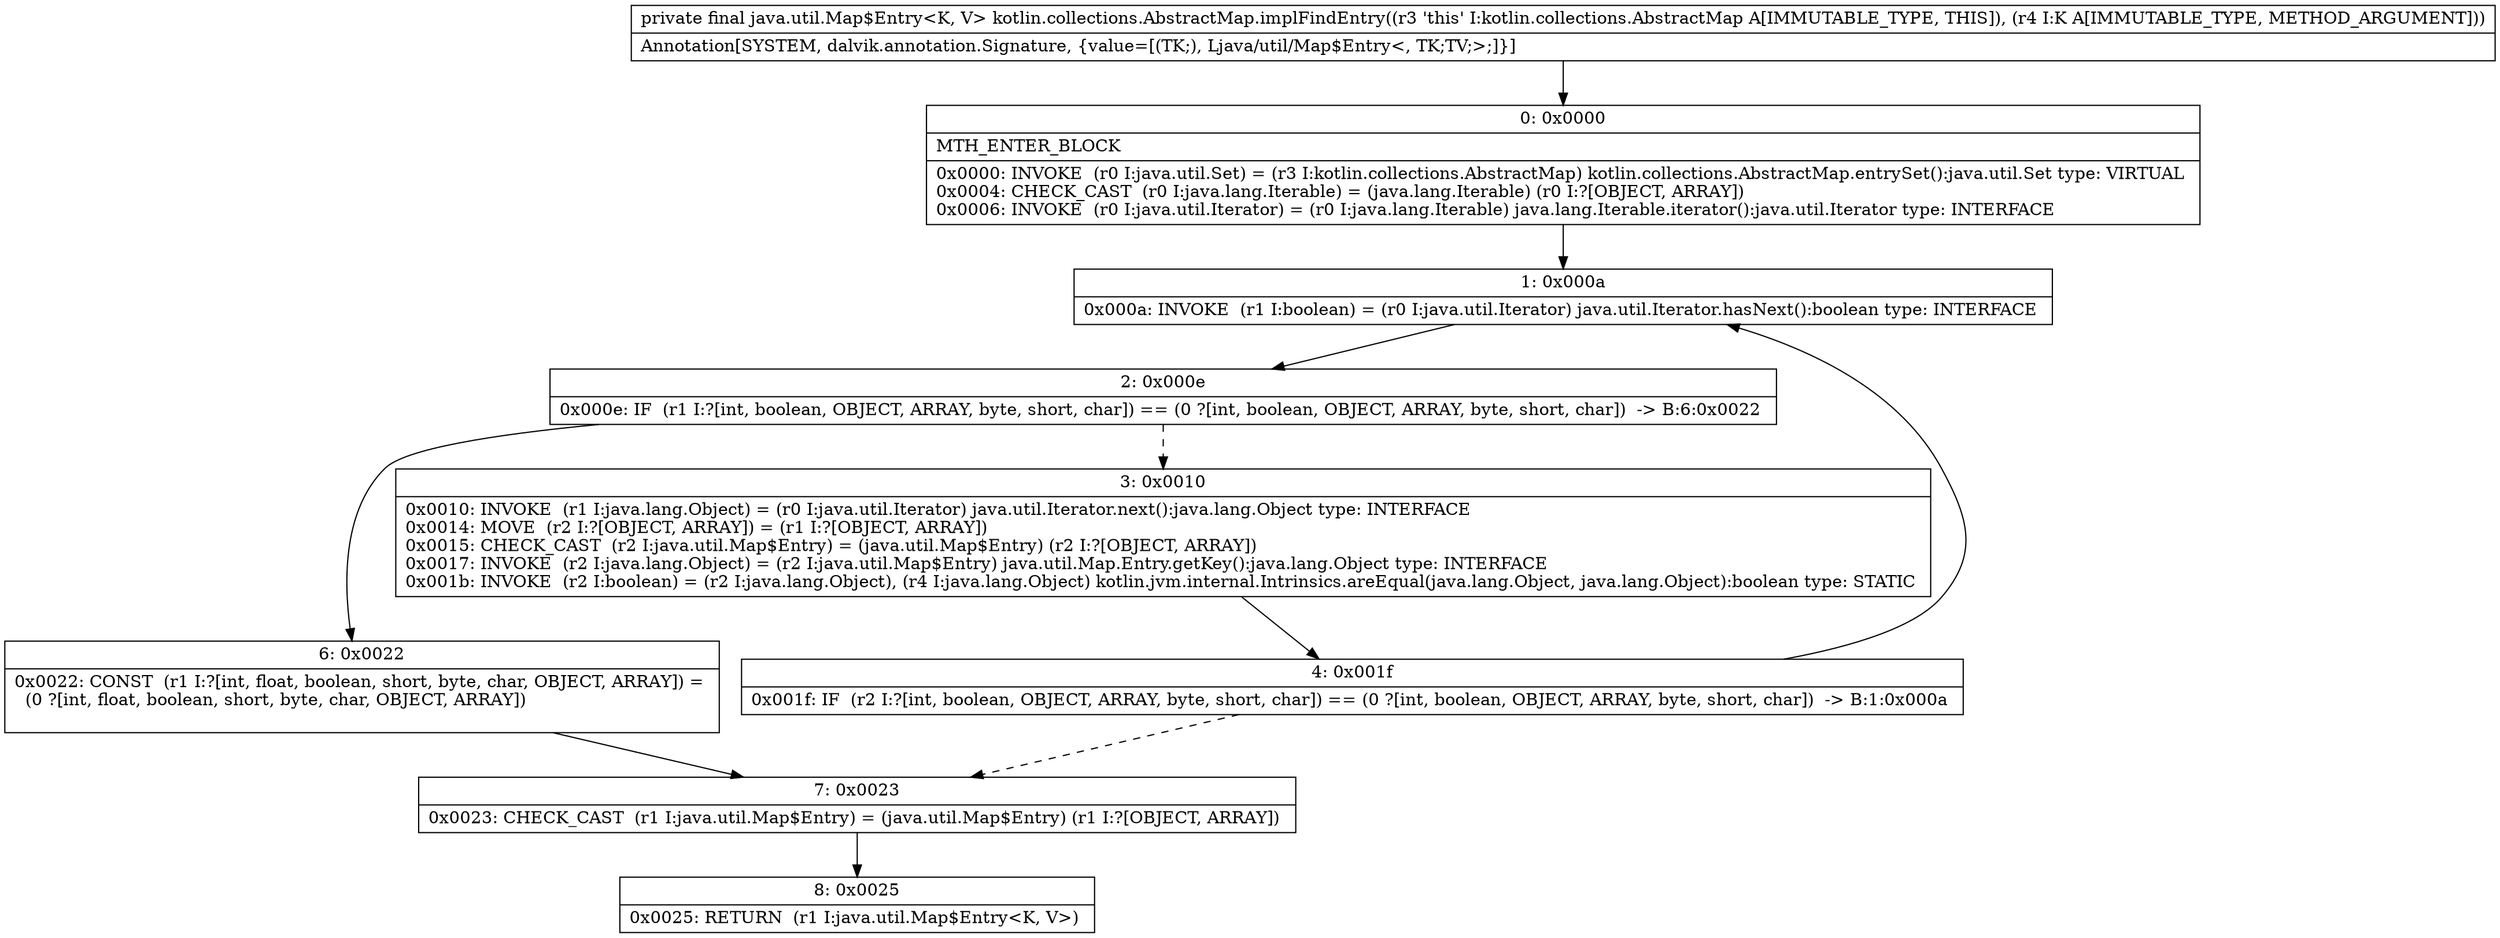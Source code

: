 digraph "CFG forkotlin.collections.AbstractMap.implFindEntry(Ljava\/lang\/Object;)Ljava\/util\/Map$Entry;" {
Node_0 [shape=record,label="{0\:\ 0x0000|MTH_ENTER_BLOCK\l|0x0000: INVOKE  (r0 I:java.util.Set) = (r3 I:kotlin.collections.AbstractMap) kotlin.collections.AbstractMap.entrySet():java.util.Set type: VIRTUAL \l0x0004: CHECK_CAST  (r0 I:java.lang.Iterable) = (java.lang.Iterable) (r0 I:?[OBJECT, ARRAY]) \l0x0006: INVOKE  (r0 I:java.util.Iterator) = (r0 I:java.lang.Iterable) java.lang.Iterable.iterator():java.util.Iterator type: INTERFACE \l}"];
Node_1 [shape=record,label="{1\:\ 0x000a|0x000a: INVOKE  (r1 I:boolean) = (r0 I:java.util.Iterator) java.util.Iterator.hasNext():boolean type: INTERFACE \l}"];
Node_2 [shape=record,label="{2\:\ 0x000e|0x000e: IF  (r1 I:?[int, boolean, OBJECT, ARRAY, byte, short, char]) == (0 ?[int, boolean, OBJECT, ARRAY, byte, short, char])  \-\> B:6:0x0022 \l}"];
Node_3 [shape=record,label="{3\:\ 0x0010|0x0010: INVOKE  (r1 I:java.lang.Object) = (r0 I:java.util.Iterator) java.util.Iterator.next():java.lang.Object type: INTERFACE \l0x0014: MOVE  (r2 I:?[OBJECT, ARRAY]) = (r1 I:?[OBJECT, ARRAY]) \l0x0015: CHECK_CAST  (r2 I:java.util.Map$Entry) = (java.util.Map$Entry) (r2 I:?[OBJECT, ARRAY]) \l0x0017: INVOKE  (r2 I:java.lang.Object) = (r2 I:java.util.Map$Entry) java.util.Map.Entry.getKey():java.lang.Object type: INTERFACE \l0x001b: INVOKE  (r2 I:boolean) = (r2 I:java.lang.Object), (r4 I:java.lang.Object) kotlin.jvm.internal.Intrinsics.areEqual(java.lang.Object, java.lang.Object):boolean type: STATIC \l}"];
Node_4 [shape=record,label="{4\:\ 0x001f|0x001f: IF  (r2 I:?[int, boolean, OBJECT, ARRAY, byte, short, char]) == (0 ?[int, boolean, OBJECT, ARRAY, byte, short, char])  \-\> B:1:0x000a \l}"];
Node_6 [shape=record,label="{6\:\ 0x0022|0x0022: CONST  (r1 I:?[int, float, boolean, short, byte, char, OBJECT, ARRAY]) = \l  (0 ?[int, float, boolean, short, byte, char, OBJECT, ARRAY])\l \l}"];
Node_7 [shape=record,label="{7\:\ 0x0023|0x0023: CHECK_CAST  (r1 I:java.util.Map$Entry) = (java.util.Map$Entry) (r1 I:?[OBJECT, ARRAY]) \l}"];
Node_8 [shape=record,label="{8\:\ 0x0025|0x0025: RETURN  (r1 I:java.util.Map$Entry\<K, V\>) \l}"];
MethodNode[shape=record,label="{private final java.util.Map$Entry\<K, V\> kotlin.collections.AbstractMap.implFindEntry((r3 'this' I:kotlin.collections.AbstractMap A[IMMUTABLE_TYPE, THIS]), (r4 I:K A[IMMUTABLE_TYPE, METHOD_ARGUMENT]))  | Annotation[SYSTEM, dalvik.annotation.Signature, \{value=[(TK;), Ljava\/util\/Map$Entry\<, TK;TV;\>;]\}]\l}"];
MethodNode -> Node_0;
Node_0 -> Node_1;
Node_1 -> Node_2;
Node_2 -> Node_3[style=dashed];
Node_2 -> Node_6;
Node_3 -> Node_4;
Node_4 -> Node_1;
Node_4 -> Node_7[style=dashed];
Node_6 -> Node_7;
Node_7 -> Node_8;
}

